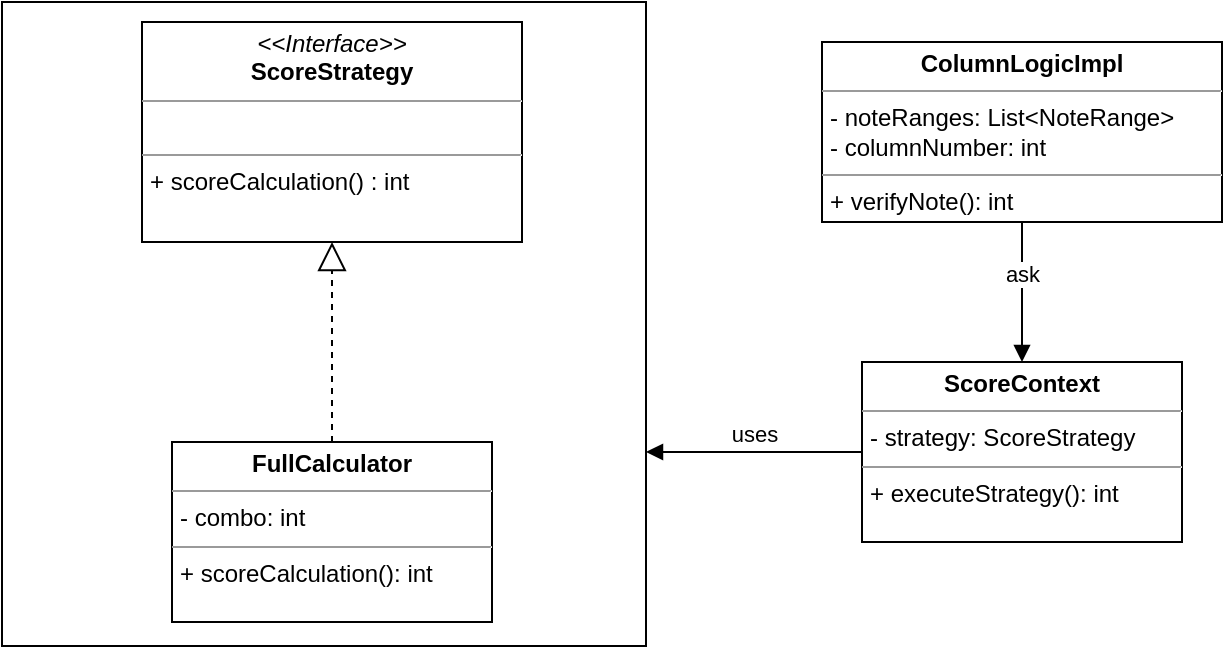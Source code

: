 <mxfile version="14.9.8" type="device"><diagram id="C5RBs43oDa-KdzZeNtuy" name="Page-1"><mxGraphModel dx="1038" dy="489" grid="1" gridSize="10" guides="1" tooltips="1" connect="1" arrows="1" fold="1" page="1" pageScale="1" pageWidth="827" pageHeight="1169" math="0" shadow="0"><root><mxCell id="WIyWlLk6GJQsqaUBKTNV-0"/><mxCell id="WIyWlLk6GJQsqaUBKTNV-1" parent="WIyWlLk6GJQsqaUBKTNV-0"/><mxCell id="x0zfng8dmf042iMbuZ2F-4" value="" style="whiteSpace=wrap;html=1;aspect=fixed;" vertex="1" parent="WIyWlLk6GJQsqaUBKTNV-1"><mxGeometry x="100" y="20" width="322" height="322" as="geometry"/></mxCell><mxCell id="x0zfng8dmf042iMbuZ2F-0" value="&lt;p style=&quot;margin: 0px ; margin-top: 4px ; text-align: center&quot;&gt;&lt;i&gt;&amp;lt;&amp;lt;Interface&amp;gt;&amp;gt;&lt;/i&gt;&lt;br&gt;&lt;b&gt;ScoreStrategy&lt;/b&gt;&lt;/p&gt;&lt;hr size=&quot;1&quot;&gt;&lt;p style=&quot;margin: 0px ; margin-left: 4px&quot;&gt;&lt;br&gt;&lt;/p&gt;&lt;hr size=&quot;1&quot;&gt;&lt;p style=&quot;margin: 0px ; margin-left: 4px&quot;&gt;+ scoreCalculation() : int&lt;/p&gt;" style="verticalAlign=top;align=left;overflow=fill;fontSize=12;fontFamily=Helvetica;html=1;" vertex="1" parent="WIyWlLk6GJQsqaUBKTNV-1"><mxGeometry x="170" y="30" width="190" height="110" as="geometry"/></mxCell><mxCell id="x0zfng8dmf042iMbuZ2F-1" value="&lt;p style=&quot;margin: 0px ; margin-top: 4px ; text-align: center&quot;&gt;&lt;b&gt;FullCalculator&lt;/b&gt;&lt;/p&gt;&lt;hr size=&quot;1&quot;&gt;&lt;p style=&quot;margin: 0px ; margin-left: 4px&quot;&gt;- combo: int&lt;/p&gt;&lt;hr size=&quot;1&quot;&gt;&lt;p style=&quot;margin: 0px ; margin-left: 4px&quot;&gt;+ scoreCalculation(): int&lt;/p&gt;" style="verticalAlign=top;align=left;overflow=fill;fontSize=12;fontFamily=Helvetica;html=1;" vertex="1" parent="WIyWlLk6GJQsqaUBKTNV-1"><mxGeometry x="185" y="240" width="160" height="90" as="geometry"/></mxCell><mxCell id="x0zfng8dmf042iMbuZ2F-3" value="&lt;p style=&quot;margin: 0px ; margin-top: 4px ; text-align: center&quot;&gt;&lt;b&gt;ScoreContext&lt;/b&gt;&lt;/p&gt;&lt;hr size=&quot;1&quot;&gt;&lt;p style=&quot;margin: 0px ; margin-left: 4px&quot;&gt;- strategy: ScoreStrategy&lt;/p&gt;&lt;hr size=&quot;1&quot;&gt;&lt;p style=&quot;margin: 0px ; margin-left: 4px&quot;&gt;+ executeStrategy(): int&lt;/p&gt;" style="verticalAlign=top;align=left;overflow=fill;fontSize=12;fontFamily=Helvetica;html=1;" vertex="1" parent="WIyWlLk6GJQsqaUBKTNV-1"><mxGeometry x="530" y="200" width="160" height="90" as="geometry"/></mxCell><mxCell id="x0zfng8dmf042iMbuZ2F-5" value="" style="endArrow=block;dashed=1;endFill=0;endSize=12;html=1;" edge="1" parent="WIyWlLk6GJQsqaUBKTNV-1" source="x0zfng8dmf042iMbuZ2F-1" target="x0zfng8dmf042iMbuZ2F-0"><mxGeometry width="160" relative="1" as="geometry"><mxPoint x="330" y="230" as="sourcePoint"/><mxPoint x="490" y="230" as="targetPoint"/></mxGeometry></mxCell><mxCell id="x0zfng8dmf042iMbuZ2F-7" value="&lt;p style=&quot;margin: 0px ; margin-top: 4px ; text-align: center&quot;&gt;&lt;b&gt;ColumnLogicImpl&lt;/b&gt;&lt;/p&gt;&lt;hr size=&quot;1&quot;&gt;&lt;p style=&quot;margin: 0px ; margin-left: 4px&quot;&gt;- noteRanges: List&amp;lt;NoteRange&amp;gt;&lt;/p&gt;&lt;p style=&quot;margin: 0px ; margin-left: 4px&quot;&gt;- columnNumber: int&lt;/p&gt;&lt;hr size=&quot;1&quot;&gt;&lt;p style=&quot;margin: 0px ; margin-left: 4px&quot;&gt;+ verifyNote(): int&lt;/p&gt;" style="verticalAlign=top;align=left;overflow=fill;fontSize=12;fontFamily=Helvetica;html=1;" vertex="1" parent="WIyWlLk6GJQsqaUBKTNV-1"><mxGeometry x="510" y="40" width="200" height="90" as="geometry"/></mxCell><mxCell id="x0zfng8dmf042iMbuZ2F-11" value="ask" style="html=1;verticalAlign=bottom;endArrow=block;entryX=0.5;entryY=0;entryDx=0;entryDy=0;" edge="1" parent="WIyWlLk6GJQsqaUBKTNV-1" source="x0zfng8dmf042iMbuZ2F-7" target="x0zfng8dmf042iMbuZ2F-3"><mxGeometry width="80" relative="1" as="geometry"><mxPoint x="370" y="240" as="sourcePoint"/><mxPoint x="450" y="240" as="targetPoint"/></mxGeometry></mxCell><mxCell id="x0zfng8dmf042iMbuZ2F-12" value="uses" style="html=1;verticalAlign=bottom;endArrow=block;" edge="1" parent="WIyWlLk6GJQsqaUBKTNV-1" source="x0zfng8dmf042iMbuZ2F-3"><mxGeometry width="80" relative="1" as="geometry"><mxPoint x="370" y="240" as="sourcePoint"/><mxPoint x="422" y="245" as="targetPoint"/></mxGeometry></mxCell></root></mxGraphModel></diagram></mxfile>